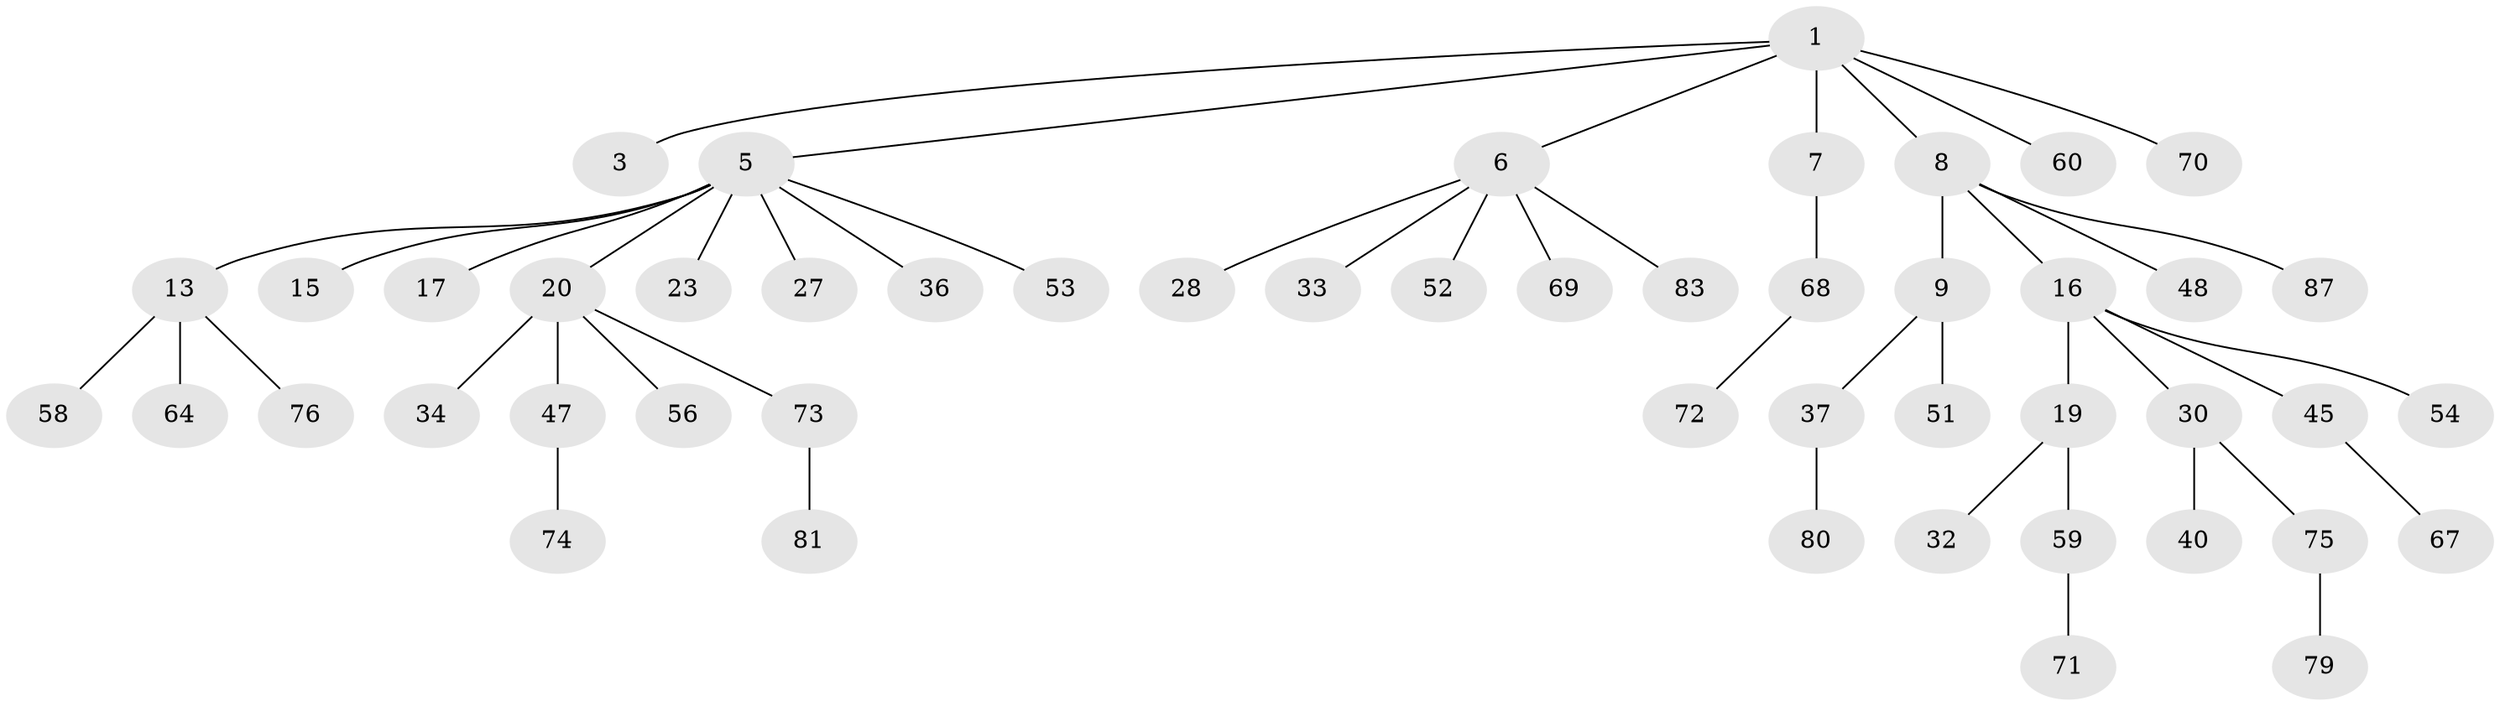 // original degree distribution, {3: 0.16831683168316833, 4: 0.07920792079207921, 1: 0.5148514851485149, 7: 0.009900990099009901, 5: 0.039603960396039604, 2: 0.18811881188118812}
// Generated by graph-tools (version 1.1) at 2025/15/03/09/25 04:15:31]
// undirected, 50 vertices, 49 edges
graph export_dot {
graph [start="1"]
  node [color=gray90,style=filled];
  1 [super="+2+4"];
  3;
  5 [super="+10+14"];
  6 [super="+31+97+12"];
  7 [super="+29+49"];
  8 [super="+11"];
  9 [super="+82+24"];
  13 [super="+43+26"];
  15;
  16 [super="+18"];
  17 [super="+46"];
  19 [super="+25+63"];
  20 [super="+22+90+98"];
  23;
  27;
  28;
  30 [super="+42"];
  32;
  33 [super="+77+61"];
  34 [super="+50"];
  36;
  37;
  40;
  45;
  47 [super="+94+99"];
  48;
  51 [super="+96+65"];
  52;
  53;
  54;
  56;
  58;
  59;
  60 [super="+88"];
  64 [super="+84"];
  67;
  68 [super="+85"];
  69 [super="+101+86"];
  70 [super="+92"];
  71;
  72;
  73;
  74;
  75;
  76;
  79;
  80;
  81;
  83 [super="+100"];
  87;
  1 -- 5;
  1 -- 8;
  1 -- 3;
  1 -- 7;
  1 -- 60;
  1 -- 70;
  1 -- 6;
  5 -- 13;
  5 -- 20;
  5 -- 23;
  5 -- 53;
  5 -- 17;
  5 -- 36;
  5 -- 27;
  5 -- 15;
  6 -- 52;
  6 -- 33;
  6 -- 83;
  6 -- 28;
  6 -- 69;
  7 -- 68;
  8 -- 9;
  8 -- 16;
  8 -- 48;
  8 -- 87;
  9 -- 51;
  9 -- 37;
  13 -- 76;
  13 -- 64;
  13 -- 58;
  16 -- 19;
  16 -- 54;
  16 -- 45;
  16 -- 30;
  19 -- 32;
  19 -- 59;
  20 -- 73;
  20 -- 56;
  20 -- 34;
  20 -- 47;
  30 -- 40;
  30 -- 75;
  37 -- 80;
  45 -- 67;
  47 -- 74;
  59 -- 71;
  68 -- 72;
  73 -- 81;
  75 -- 79;
}
